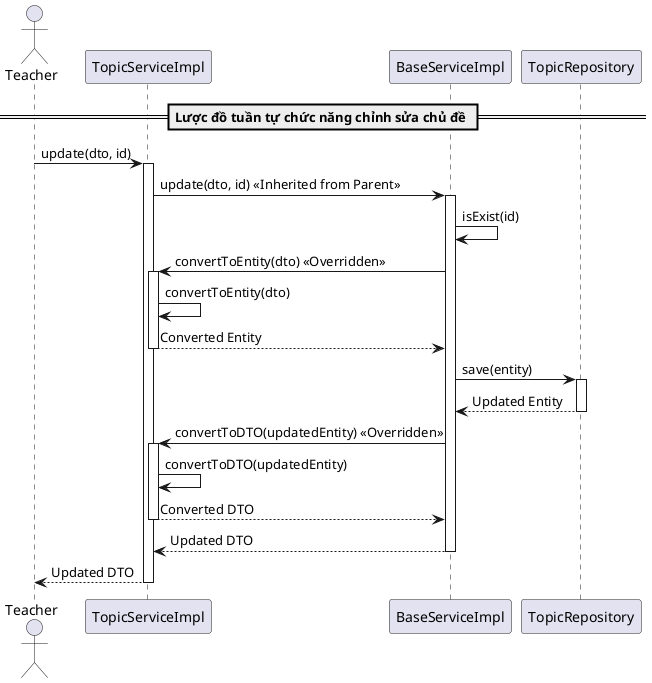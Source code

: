 @startuml updateTopic

actor Teacher
participant "TopicServiceImpl" as TopicService
participant "BaseServiceImpl" as BaseService
participant "TopicRepository" as Repository


== Lược đồ tuần tự chức năng chỉnh sửa chủ đề ==
Teacher -> TopicService: update(dto, id)
activate TopicService

TopicService -> BaseService: update(dto, id) << Inherited from Parent >>
activate BaseService

BaseService -> BaseService: isExist(id)
BaseService -> TopicService: convertToEntity(dto) << Overridden >>
activate TopicService
TopicService -> TopicService: convertToEntity(dto)
TopicService --> BaseService: Converted Entity
deactivate TopicService

BaseService -> Repository: save(entity)
activate Repository
Repository --> BaseService: Updated Entity
deactivate Repository

BaseService -> TopicService: convertToDTO(updatedEntity) << Overridden >>
activate TopicService
TopicService -> TopicService: convertToDTO(updatedEntity)
TopicService --> BaseService: Converted DTO
deactivate TopicService

BaseService --> TopicService: Updated DTO
deactivate BaseService

TopicService --> Teacher: Updated DTO
deactivate TopicService

@enduml
